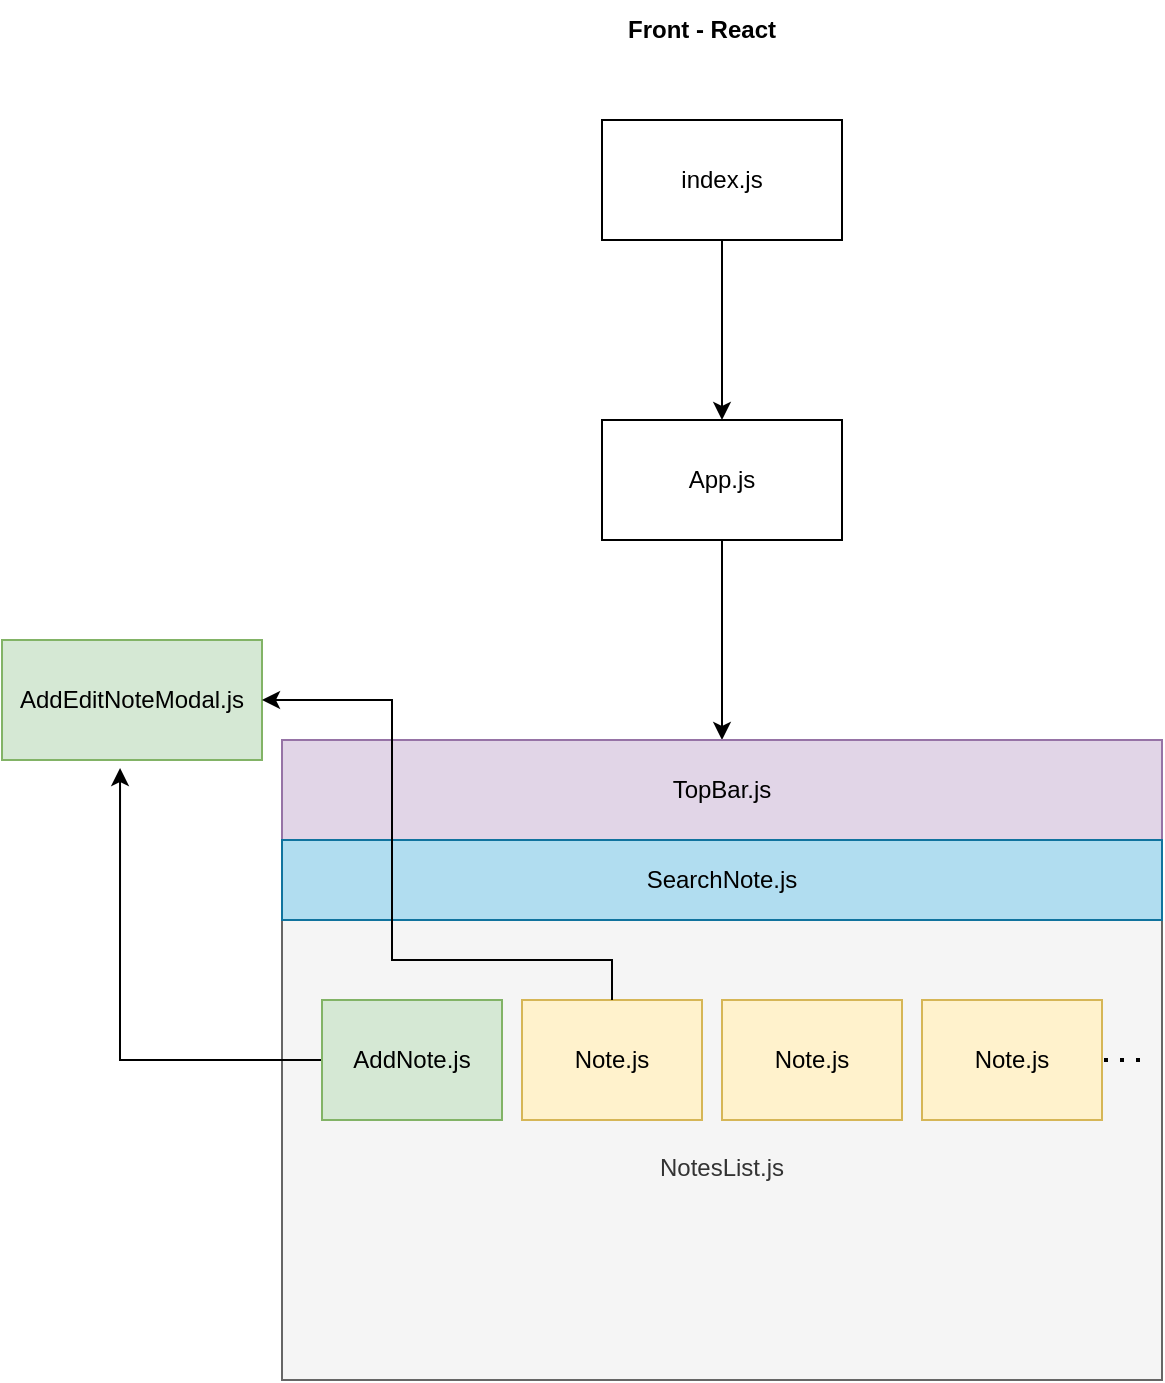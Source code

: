 <mxfile version="20.2.8" type="device"><diagram id="bVzyYRqOD67GskllMO5p" name="Page-1"><mxGraphModel dx="1422" dy="762" grid="1" gridSize="10" guides="1" tooltips="1" connect="1" arrows="1" fold="1" page="1" pageScale="1" pageWidth="850" pageHeight="1100" math="0" shadow="0"><root><mxCell id="0"/><mxCell id="1" parent="0"/><mxCell id="M1PMYR9Y2enp0P1bUqDG-11" style="edgeStyle=orthogonalEdgeStyle;rounded=0;orthogonalLoop=1;jettySize=auto;html=1;" edge="1" parent="1" source="M1PMYR9Y2enp0P1bUqDG-1" target="M1PMYR9Y2enp0P1bUqDG-3"><mxGeometry relative="1" as="geometry"/></mxCell><mxCell id="M1PMYR9Y2enp0P1bUqDG-1" value="index.js" style="rounded=0;whiteSpace=wrap;html=1;" vertex="1" parent="1"><mxGeometry x="340" y="90" width="120" height="60" as="geometry"/></mxCell><mxCell id="M1PMYR9Y2enp0P1bUqDG-12" style="edgeStyle=orthogonalEdgeStyle;rounded=0;orthogonalLoop=1;jettySize=auto;html=1;entryX=0.5;entryY=0;entryDx=0;entryDy=0;" edge="1" parent="1" source="M1PMYR9Y2enp0P1bUqDG-3" target="M1PMYR9Y2enp0P1bUqDG-7"><mxGeometry relative="1" as="geometry"/></mxCell><mxCell id="M1PMYR9Y2enp0P1bUqDG-3" value="App.js" style="rounded=0;whiteSpace=wrap;html=1;" vertex="1" parent="1"><mxGeometry x="340" y="240" width="120" height="60" as="geometry"/></mxCell><mxCell id="M1PMYR9Y2enp0P1bUqDG-4" value="&lt;b&gt;Front - React&lt;/b&gt;" style="text;html=1;strokeColor=none;fillColor=none;align=center;verticalAlign=middle;whiteSpace=wrap;rounded=0;" vertex="1" parent="1"><mxGeometry x="330" y="30" width="120" height="30" as="geometry"/></mxCell><mxCell id="M1PMYR9Y2enp0P1bUqDG-7" value="" style="rounded=0;whiteSpace=wrap;html=1;" vertex="1" parent="1"><mxGeometry x="180" y="400" width="440" height="260" as="geometry"/></mxCell><mxCell id="M1PMYR9Y2enp0P1bUqDG-13" value="TopBar.js" style="rounded=0;whiteSpace=wrap;html=1;fillColor=#e1d5e7;strokeColor=#9673a6;" vertex="1" parent="1"><mxGeometry x="180" y="400" width="440" height="50" as="geometry"/></mxCell><mxCell id="M1PMYR9Y2enp0P1bUqDG-14" value="&lt;br&gt;&lt;br&gt;&lt;br&gt;&lt;br&gt;NotesList.js" style="rounded=0;whiteSpace=wrap;html=1;fillColor=#f5f5f5;fontColor=#333333;strokeColor=#666666;" vertex="1" parent="1"><mxGeometry x="180" y="450" width="440" height="270" as="geometry"/></mxCell><mxCell id="M1PMYR9Y2enp0P1bUqDG-22" style="edgeStyle=orthogonalEdgeStyle;rounded=0;orthogonalLoop=1;jettySize=auto;html=1;entryX=0.454;entryY=1.067;entryDx=0;entryDy=0;entryPerimeter=0;" edge="1" parent="1" source="M1PMYR9Y2enp0P1bUqDG-15" target="M1PMYR9Y2enp0P1bUqDG-21"><mxGeometry relative="1" as="geometry"/></mxCell><mxCell id="M1PMYR9Y2enp0P1bUqDG-15" value="AddNote.js" style="rounded=0;whiteSpace=wrap;html=1;fillColor=#d5e8d4;strokeColor=#82b366;" vertex="1" parent="1"><mxGeometry x="200" y="530" width="90" height="60" as="geometry"/></mxCell><mxCell id="M1PMYR9Y2enp0P1bUqDG-17" value="Note.js" style="rounded=0;whiteSpace=wrap;html=1;fillColor=#fff2cc;strokeColor=#d6b656;" vertex="1" parent="1"><mxGeometry x="300" y="530" width="90" height="60" as="geometry"/></mxCell><mxCell id="M1PMYR9Y2enp0P1bUqDG-18" value="Note.js" style="rounded=0;whiteSpace=wrap;html=1;fillColor=#fff2cc;strokeColor=#d6b656;" vertex="1" parent="1"><mxGeometry x="400" y="530" width="90" height="60" as="geometry"/></mxCell><mxCell id="M1PMYR9Y2enp0P1bUqDG-21" value="AddEditNoteModal.js" style="rounded=0;whiteSpace=wrap;html=1;fillColor=#d5e8d4;strokeColor=#82b366;" vertex="1" parent="1"><mxGeometry x="40" y="350" width="130" height="60" as="geometry"/></mxCell><mxCell id="M1PMYR9Y2enp0P1bUqDG-25" value="Note.js" style="rounded=0;whiteSpace=wrap;html=1;fillColor=#fff2cc;strokeColor=#d6b656;" vertex="1" parent="1"><mxGeometry x="500" y="530" width="90" height="60" as="geometry"/></mxCell><mxCell id="M1PMYR9Y2enp0P1bUqDG-29" value="" style="endArrow=none;dashed=1;html=1;dashPattern=1 3;strokeWidth=2;rounded=0;exitX=1;exitY=0.5;exitDx=0;exitDy=0;" edge="1" parent="1"><mxGeometry width="50" height="50" relative="1" as="geometry"><mxPoint x="591" y="560" as="sourcePoint"/><mxPoint x="611" y="560" as="targetPoint"/></mxGeometry></mxCell><mxCell id="M1PMYR9Y2enp0P1bUqDG-24" value="SearchNote.js" style="rounded=0;whiteSpace=wrap;html=1;fillColor=#b1ddf0;strokeColor=#10739e;" vertex="1" parent="1"><mxGeometry x="180" y="450" width="440" height="40" as="geometry"/></mxCell><mxCell id="M1PMYR9Y2enp0P1bUqDG-30" style="edgeStyle=orthogonalEdgeStyle;rounded=0;orthogonalLoop=1;jettySize=auto;html=1;entryX=1;entryY=0.5;entryDx=0;entryDy=0;" edge="1" parent="1" source="M1PMYR9Y2enp0P1bUqDG-17" target="M1PMYR9Y2enp0P1bUqDG-21"><mxGeometry relative="1" as="geometry"><Array as="points"><mxPoint x="345" y="510"/><mxPoint x="235" y="510"/><mxPoint x="235" y="380"/></Array></mxGeometry></mxCell></root></mxGraphModel></diagram></mxfile>